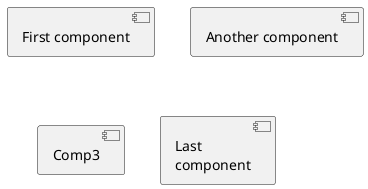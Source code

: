 @startuml

[First component]
[Another component] as Comp2  
component Comp3
component [Last\ncomponent] as Comp4

@enduml
